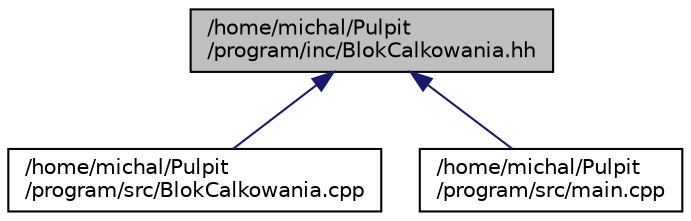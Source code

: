 digraph "/home/michal/Pulpit/program/inc/BlokCalkowania.hh"
{
  edge [fontname="Helvetica",fontsize="10",labelfontname="Helvetica",labelfontsize="10"];
  node [fontname="Helvetica",fontsize="10",shape=record];
  Node1 [label="/home/michal/Pulpit\l/program/inc/BlokCalkowania.hh",height=0.2,width=0.4,color="black", fillcolor="grey75", style="filled" fontcolor="black"];
  Node1 -> Node2 [dir="back",color="midnightblue",fontsize="10",style="solid",fontname="Helvetica"];
  Node2 [label="/home/michal/Pulpit\l/program/src/BlokCalkowania.cpp",height=0.2,width=0.4,color="black", fillcolor="white", style="filled",URL="$_blok_calkowania_8cpp.html"];
  Node1 -> Node3 [dir="back",color="midnightblue",fontsize="10",style="solid",fontname="Helvetica"];
  Node3 [label="/home/michal/Pulpit\l/program/src/main.cpp",height=0.2,width=0.4,color="black", fillcolor="white", style="filled",URL="$main_8cpp.html"];
}
